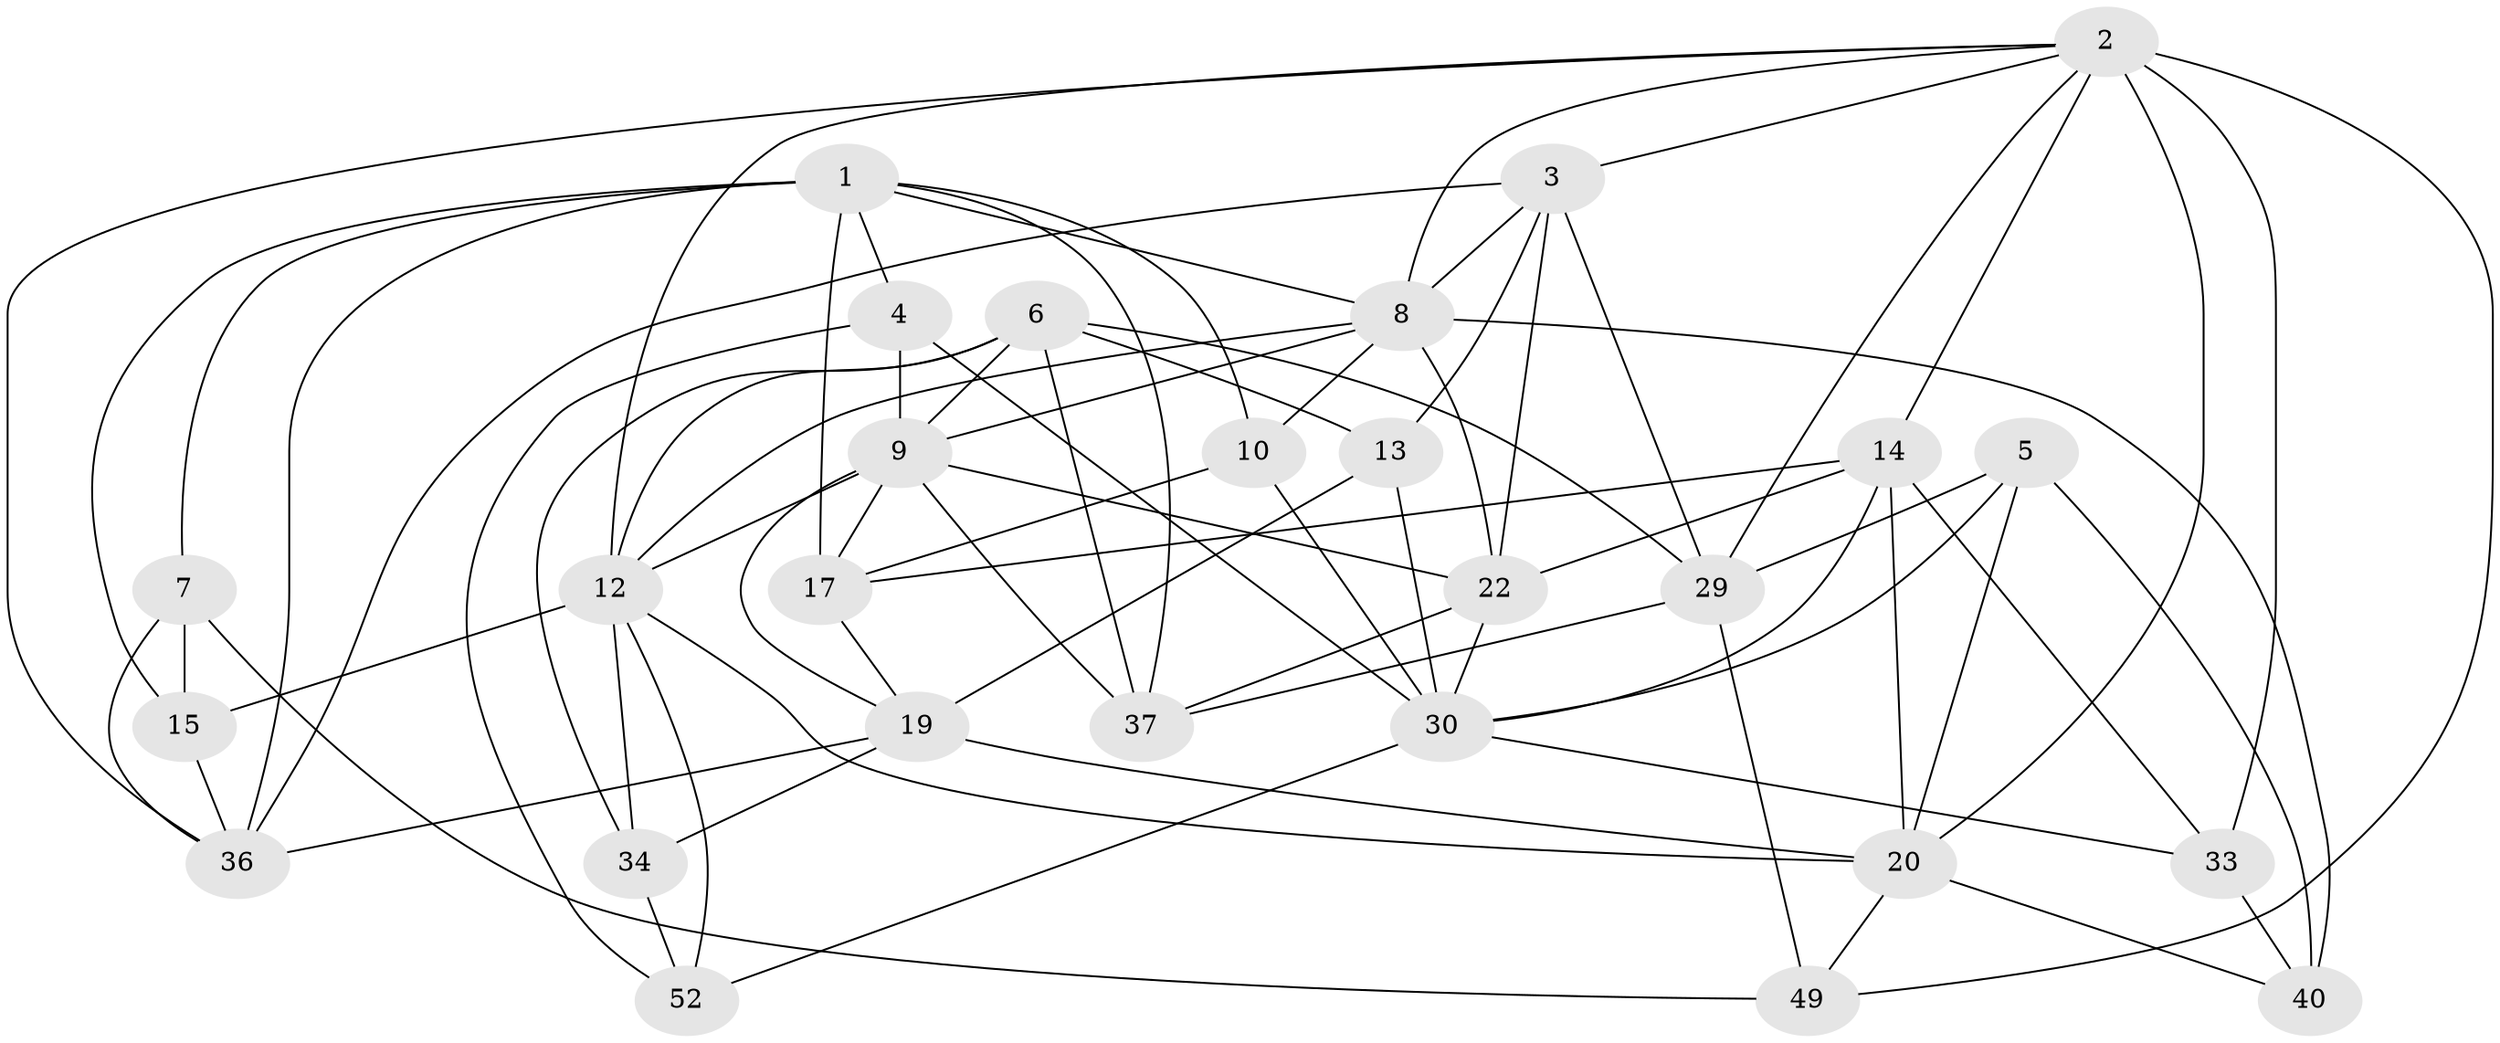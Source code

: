// original degree distribution, {4: 1.0}
// Generated by graph-tools (version 1.1) at 2025/16/03/09/25 04:16:23]
// undirected, 27 vertices, 76 edges
graph export_dot {
graph [start="1"]
  node [color=gray90,style=filled];
  1 [super="+25+45"];
  2 [super="+18+21+11"];
  3 [super="+31"];
  4;
  5;
  6 [super="+53"];
  7;
  8 [super="+16"];
  9 [super="+47+27"];
  10;
  12 [super="+54+24"];
  13;
  14 [super="+28"];
  15;
  17 [super="+26"];
  19 [super="+41"];
  20 [super="+23+50"];
  22 [super="+42"];
  29 [super="+48"];
  30 [super="+44+32"];
  33 [super="+35"];
  34;
  36 [super="+39"];
  37 [super="+46"];
  40;
  49;
  52;
  1 -- 4;
  1 -- 17;
  1 -- 10;
  1 -- 37;
  1 -- 7;
  1 -- 15;
  1 -- 8;
  1 -- 36;
  2 -- 3;
  2 -- 8;
  2 -- 20 [weight=2];
  2 -- 49;
  2 -- 14;
  2 -- 12;
  2 -- 33 [weight=3];
  2 -- 29;
  2 -- 36;
  3 -- 36;
  3 -- 13;
  3 -- 29;
  3 -- 22;
  3 -- 8;
  4 -- 52;
  4 -- 30;
  4 -- 9;
  5 -- 40;
  5 -- 20;
  5 -- 30;
  5 -- 29;
  6 -- 13;
  6 -- 37;
  6 -- 34;
  6 -- 9;
  6 -- 12;
  6 -- 29;
  7 -- 49;
  7 -- 15;
  7 -- 36;
  8 -- 12;
  8 -- 9;
  8 -- 40;
  8 -- 22;
  8 -- 10;
  9 -- 12;
  9 -- 37 [weight=2];
  9 -- 17 [weight=2];
  9 -- 22;
  9 -- 19;
  10 -- 17;
  10 -- 30;
  12 -- 34;
  12 -- 20;
  12 -- 52;
  12 -- 15;
  13 -- 19;
  13 -- 30;
  14 -- 33;
  14 -- 20;
  14 -- 30;
  14 -- 22;
  14 -- 17;
  15 -- 36;
  17 -- 19;
  19 -- 34;
  19 -- 36;
  19 -- 20;
  20 -- 49;
  20 -- 40;
  22 -- 37;
  22 -- 30;
  29 -- 37;
  29 -- 49;
  30 -- 52;
  30 -- 33;
  33 -- 40;
  34 -- 52;
}
